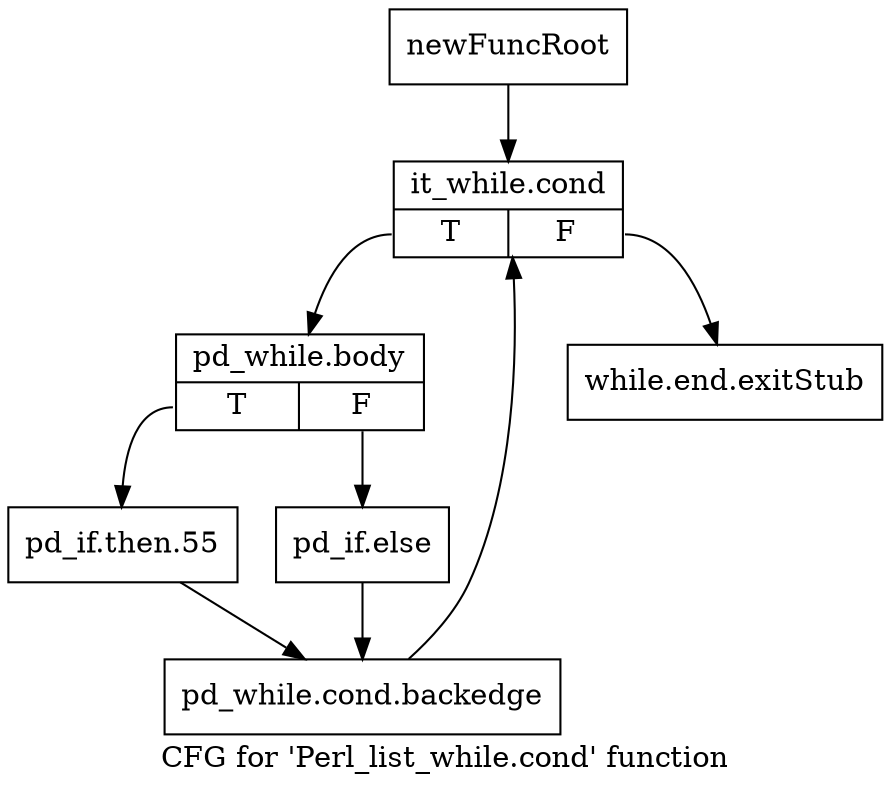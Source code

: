 digraph "CFG for 'Perl_list_while.cond' function" {
	label="CFG for 'Perl_list_while.cond' function";

	Node0x4bfdfb0 [shape=record,label="{newFuncRoot}"];
	Node0x4bfdfb0 -> Node0x4bfe410;
	Node0x4bfe000 [shape=record,label="{while.end.exitStub}"];
	Node0x4bfe410 [shape=record,label="{it_while.cond|{<s0>T|<s1>F}}"];
	Node0x4bfe410:s0 -> Node0x4bfe460;
	Node0x4bfe410:s1 -> Node0x4bfe000;
	Node0x4bfe460 [shape=record,label="{pd_while.body|{<s0>T|<s1>F}}"];
	Node0x4bfe460:s0 -> Node0x4bfe500;
	Node0x4bfe460:s1 -> Node0x4bfe4b0;
	Node0x4bfe4b0 [shape=record,label="{pd_if.else}"];
	Node0x4bfe4b0 -> Node0x4bfe550;
	Node0x4bfe500 [shape=record,label="{pd_if.then.55}"];
	Node0x4bfe500 -> Node0x4bfe550;
	Node0x4bfe550 [shape=record,label="{pd_while.cond.backedge}"];
	Node0x4bfe550 -> Node0x4bfe410;
}
